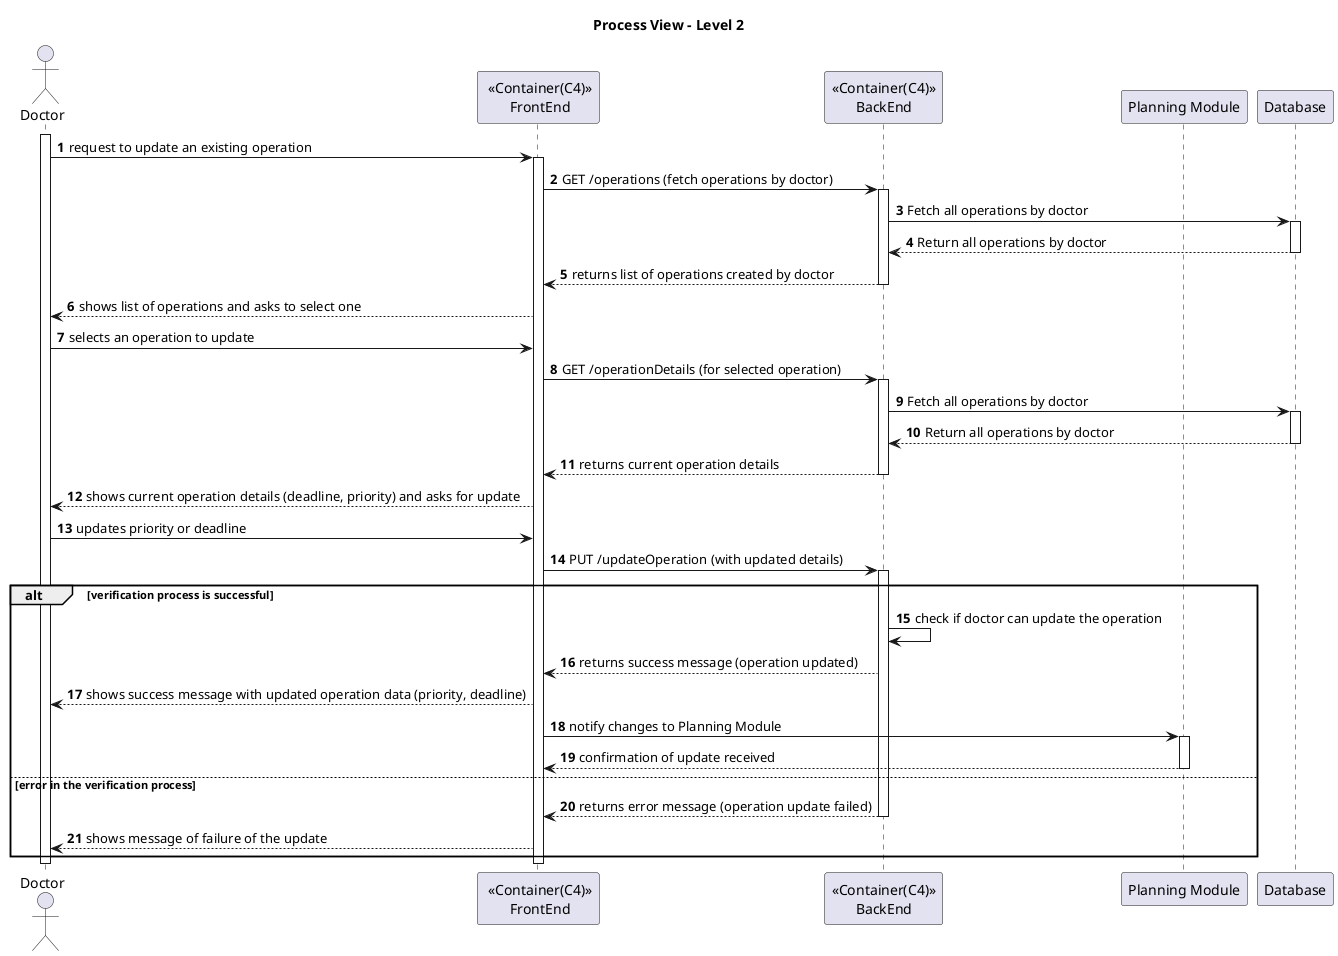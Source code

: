 ﻿@startuml
'https://plantuml.com/sequence-diagram

autonumber
actor Doctor as doc
participant " <<Container(C4)>>\n FrontEnd" as sys
participant "<<Container(C4)>>\nBackEnd" as backEnd
participant "Planning Module" as planning
participant "Database" as DB

title Process View - Level 2


activate doc

doc -> sys: request to update an existing operation

activate sys


sys -> backEnd : GET /operations (fetch operations by doctor)

activate backEnd


backEnd -> DB : Fetch all operations by doctor
activate DB

DB --> backEnd : Return all operations by doctor
deactivate DB


backEnd --> sys : returns list of operations created by doctor

deactivate backEnd

sys --> doc: shows list of operations and asks to select one


doc -> sys: selects an operation to update


sys -> backEnd : GET /operationDetails (for selected operation)
activate backEnd
backEnd -> DB : Fetch all operations by doctor
activate DB

DB --> backEnd : Return all operations by doctor

deactivate DB




backEnd --> sys : returns current operation details

deactivate backEnd

sys --> doc: shows current operation details (deadline, priority) and asks for update


doc -> sys: updates priority or deadline


sys -> backEnd : PUT /updateOperation (with updated details)

activate backEnd

alt verification process is successful

    backEnd -> backEnd : check if doctor can update the operation

    backEnd --> sys: returns success message (operation updated)

    sys --> doc: shows success message with updated operation data (priority, deadline)

    sys -> planning : notify changes to Planning Module

    activate planning

    planning --> sys : confirmation of update received

    deactivate planning


else error in the verification process

    backEnd --> sys: returns error message (operation update failed)

    deactivate backEnd

    sys --> doc: shows message of failure of the update

end

deactivate sys
deactivate planning
deactivate doc

@enduml
